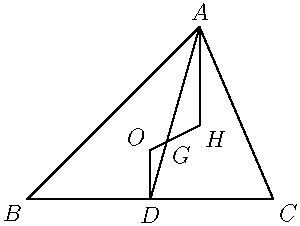 
import geometry;

size(150);

pair A = (2, 7);
pair B = (-5, 0);
pair C = (5, 0);

label("$A$", A, N);
label("$B$", B, SW);
label("$C$", C, SE);

triangle abc = triangle(locate(A), locate(B), locate(C));

// draw(A -- B -- C -- cycle);
draw(abc);

circle co = circumcircle(locate(A), locate(B), locate(C));
pair O = locate(co.C);
label("$O$", O, NW);

pair D = midpoint(B -- C);
label("$D$", D, S);
draw(O -- D);
draw(A -- D);

pair H = locate(orthocentercenter(locate(A), locate(B), locate(C)));
label("$H$", H, SE);
draw(A -- H);
draw(O -- H);

pair G = locate(centroid(abc));
label("$G$", G, SE);


